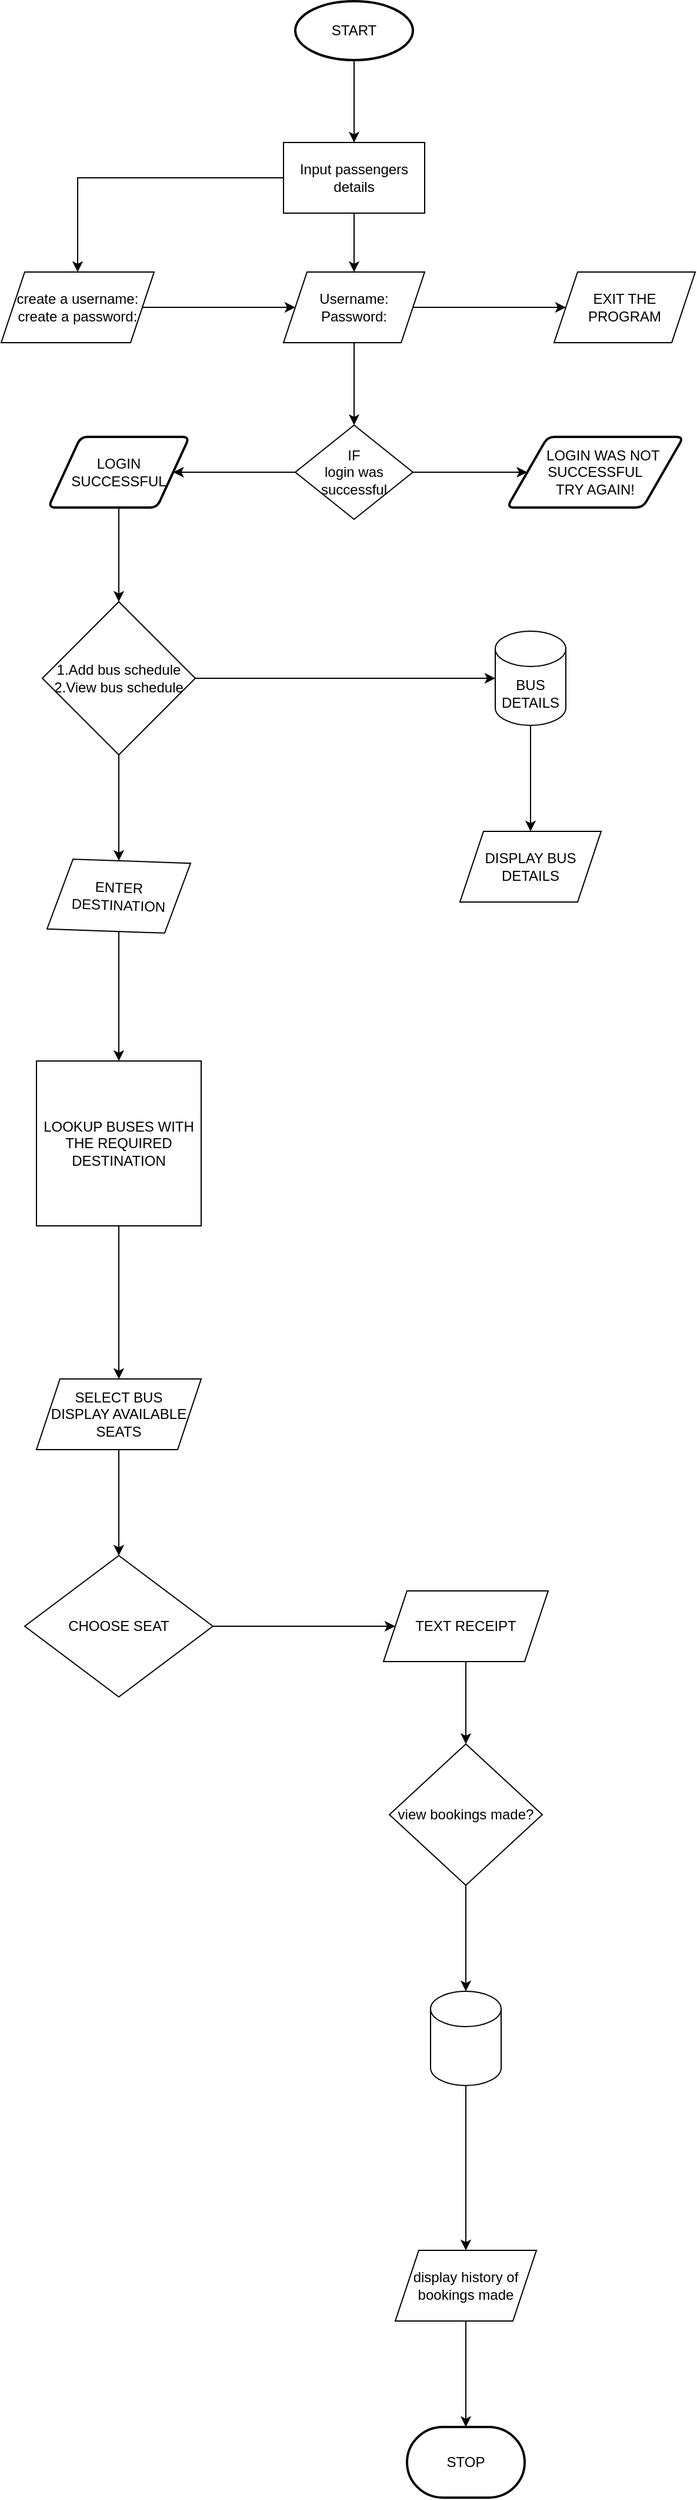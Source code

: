 <mxfile version="22.0.2" type="device">
  <diagram name="Page-1" id="4A0b5eOWH3Jw-ID7cukP">
    <mxGraphModel dx="844" dy="516" grid="1" gridSize="10" guides="1" tooltips="1" connect="1" arrows="1" fold="1" page="1" pageScale="1" pageWidth="850" pageHeight="1100" math="0" shadow="0">
      <root>
        <mxCell id="0" />
        <mxCell id="1" parent="0" />
        <mxCell id="NyuAY_UwFsKjLJzl8jef-8" value="" style="edgeStyle=orthogonalEdgeStyle;rounded=0;orthogonalLoop=1;jettySize=auto;html=1;" parent="1" source="NyuAY_UwFsKjLJzl8jef-2" target="NyuAY_UwFsKjLJzl8jef-3" edge="1">
          <mxGeometry relative="1" as="geometry" />
        </mxCell>
        <mxCell id="NyuAY_UwFsKjLJzl8jef-2" value="START" style="strokeWidth=2;html=1;shape=mxgraph.flowchart.start_1;whiteSpace=wrap;" parent="1" vertex="1">
          <mxGeometry x="350" y="10" width="100" height="50" as="geometry" />
        </mxCell>
        <mxCell id="NyuAY_UwFsKjLJzl8jef-9" value="" style="edgeStyle=orthogonalEdgeStyle;rounded=0;orthogonalLoop=1;jettySize=auto;html=1;" parent="1" source="NyuAY_UwFsKjLJzl8jef-3" target="NyuAY_UwFsKjLJzl8jef-4" edge="1">
          <mxGeometry relative="1" as="geometry" />
        </mxCell>
        <mxCell id="NyuAY_UwFsKjLJzl8jef-12" style="edgeStyle=orthogonalEdgeStyle;rounded=0;orthogonalLoop=1;jettySize=auto;html=1;entryX=0.5;entryY=0;entryDx=0;entryDy=0;" parent="1" source="NyuAY_UwFsKjLJzl8jef-3" target="NyuAY_UwFsKjLJzl8jef-6" edge="1">
          <mxGeometry relative="1" as="geometry" />
        </mxCell>
        <mxCell id="NyuAY_UwFsKjLJzl8jef-3" value="Input passengers details" style="rounded=0;whiteSpace=wrap;html=1;" parent="1" vertex="1">
          <mxGeometry x="340" y="130" width="120" height="60" as="geometry" />
        </mxCell>
        <mxCell id="NyuAY_UwFsKjLJzl8jef-11" value="" style="edgeStyle=orthogonalEdgeStyle;rounded=0;orthogonalLoop=1;jettySize=auto;html=1;" parent="1" source="NyuAY_UwFsKjLJzl8jef-4" target="NyuAY_UwFsKjLJzl8jef-5" edge="1">
          <mxGeometry relative="1" as="geometry" />
        </mxCell>
        <mxCell id="NyuAY_UwFsKjLJzl8jef-14" value="" style="edgeStyle=orthogonalEdgeStyle;rounded=0;orthogonalLoop=1;jettySize=auto;html=1;" parent="1" source="NyuAY_UwFsKjLJzl8jef-4" target="NyuAY_UwFsKjLJzl8jef-13" edge="1">
          <mxGeometry relative="1" as="geometry" />
        </mxCell>
        <mxCell id="NyuAY_UwFsKjLJzl8jef-4" value="Username:&lt;br&gt;Password:" style="shape=parallelogram;perimeter=parallelogramPerimeter;whiteSpace=wrap;html=1;fixedSize=1;" parent="1" vertex="1">
          <mxGeometry x="340" y="240" width="120" height="60" as="geometry" />
        </mxCell>
        <mxCell id="NyuAY_UwFsKjLJzl8jef-5" value="EXIT THE PROGRAM" style="shape=parallelogram;perimeter=parallelogramPerimeter;whiteSpace=wrap;html=1;fixedSize=1;" parent="1" vertex="1">
          <mxGeometry x="570" y="240" width="120" height="60" as="geometry" />
        </mxCell>
        <mxCell id="NyuAY_UwFsKjLJzl8jef-10" value="" style="edgeStyle=orthogonalEdgeStyle;rounded=0;orthogonalLoop=1;jettySize=auto;html=1;" parent="1" source="NyuAY_UwFsKjLJzl8jef-6" target="NyuAY_UwFsKjLJzl8jef-4" edge="1">
          <mxGeometry relative="1" as="geometry" />
        </mxCell>
        <mxCell id="NyuAY_UwFsKjLJzl8jef-6" value="create a username:&lt;br&gt;create a password:" style="shape=parallelogram;perimeter=parallelogramPerimeter;whiteSpace=wrap;html=1;fixedSize=1;" parent="1" vertex="1">
          <mxGeometry x="100" y="240" width="130" height="60" as="geometry" />
        </mxCell>
        <mxCell id="fmbYREmsknsCUDOe33-p-1" value="" style="edgeStyle=orthogonalEdgeStyle;rounded=0;orthogonalLoop=1;jettySize=auto;html=1;" edge="1" parent="1" source="NyuAY_UwFsKjLJzl8jef-13" target="NyuAY_UwFsKjLJzl8jef-17">
          <mxGeometry relative="1" as="geometry" />
        </mxCell>
        <mxCell id="fmbYREmsknsCUDOe33-p-2" value="" style="edgeStyle=orthogonalEdgeStyle;rounded=0;orthogonalLoop=1;jettySize=auto;html=1;" edge="1" parent="1" source="NyuAY_UwFsKjLJzl8jef-13" target="NyuAY_UwFsKjLJzl8jef-15">
          <mxGeometry relative="1" as="geometry" />
        </mxCell>
        <mxCell id="NyuAY_UwFsKjLJzl8jef-13" value="IF &lt;br&gt;login was successful" style="rhombus;whiteSpace=wrap;html=1;" parent="1" vertex="1">
          <mxGeometry x="350" y="370" width="100" height="80" as="geometry" />
        </mxCell>
        <mxCell id="fmbYREmsknsCUDOe33-p-24" value="" style="edgeStyle=orthogonalEdgeStyle;rounded=0;orthogonalLoop=1;jettySize=auto;html=1;" edge="1" parent="1" source="NyuAY_UwFsKjLJzl8jef-15" target="fmbYREmsknsCUDOe33-p-3">
          <mxGeometry relative="1" as="geometry" />
        </mxCell>
        <mxCell id="NyuAY_UwFsKjLJzl8jef-15" value="LOGIN SUCCESSFUL" style="shape=parallelogram;html=1;strokeWidth=2;perimeter=parallelogramPerimeter;whiteSpace=wrap;rounded=1;arcSize=12;size=0.23;" parent="1" vertex="1">
          <mxGeometry x="140" y="380" width="120" height="60" as="geometry" />
        </mxCell>
        <mxCell id="NyuAY_UwFsKjLJzl8jef-17" value="&amp;nbsp; &amp;nbsp; LOGIN WAS NOT SUCCESSFUL&lt;br&gt;TRY AGAIN!" style="shape=parallelogram;html=1;strokeWidth=2;perimeter=parallelogramPerimeter;whiteSpace=wrap;rounded=1;arcSize=12;size=0.23;" parent="1" vertex="1">
          <mxGeometry x="530" y="380" width="150" height="60" as="geometry" />
        </mxCell>
        <mxCell id="fmbYREmsknsCUDOe33-p-6" value="" style="edgeStyle=orthogonalEdgeStyle;rounded=0;orthogonalLoop=1;jettySize=auto;html=1;" edge="1" parent="1" source="fmbYREmsknsCUDOe33-p-3" target="fmbYREmsknsCUDOe33-p-4">
          <mxGeometry relative="1" as="geometry" />
        </mxCell>
        <mxCell id="fmbYREmsknsCUDOe33-p-7" style="edgeStyle=orthogonalEdgeStyle;rounded=0;orthogonalLoop=1;jettySize=auto;html=1;" edge="1" parent="1" source="fmbYREmsknsCUDOe33-p-3" target="fmbYREmsknsCUDOe33-p-5">
          <mxGeometry relative="1" as="geometry" />
        </mxCell>
        <mxCell id="fmbYREmsknsCUDOe33-p-3" value="1.Add bus schedule&lt;br&gt;2.View bus schedule" style="rhombus;whiteSpace=wrap;html=1;" vertex="1" parent="1">
          <mxGeometry x="135" y="520" width="130" height="130" as="geometry" />
        </mxCell>
        <mxCell id="fmbYREmsknsCUDOe33-p-9" value="" style="edgeStyle=orthogonalEdgeStyle;rounded=0;orthogonalLoop=1;jettySize=auto;html=1;" edge="1" parent="1" source="fmbYREmsknsCUDOe33-p-4" target="fmbYREmsknsCUDOe33-p-8">
          <mxGeometry relative="1" as="geometry" />
        </mxCell>
        <mxCell id="fmbYREmsknsCUDOe33-p-4" value="ENTER DESTINATION" style="shape=parallelogram;perimeter=parallelogramPerimeter;whiteSpace=wrap;html=1;fixedSize=1;rotation=2;" vertex="1" parent="1">
          <mxGeometry x="140" y="740" width="120" height="60" as="geometry" />
        </mxCell>
        <mxCell id="fmbYREmsknsCUDOe33-p-29" value="" style="edgeStyle=orthogonalEdgeStyle;rounded=0;orthogonalLoop=1;jettySize=auto;html=1;" edge="1" parent="1" source="fmbYREmsknsCUDOe33-p-5" target="fmbYREmsknsCUDOe33-p-28">
          <mxGeometry relative="1" as="geometry" />
        </mxCell>
        <mxCell id="fmbYREmsknsCUDOe33-p-5" value="BUS DETAILS" style="shape=cylinder3;whiteSpace=wrap;html=1;boundedLbl=1;backgroundOutline=1;size=15;" vertex="1" parent="1">
          <mxGeometry x="520" y="545" width="60" height="80" as="geometry" />
        </mxCell>
        <mxCell id="fmbYREmsknsCUDOe33-p-11" value="" style="edgeStyle=orthogonalEdgeStyle;rounded=0;orthogonalLoop=1;jettySize=auto;html=1;" edge="1" parent="1" source="fmbYREmsknsCUDOe33-p-8" target="fmbYREmsknsCUDOe33-p-10">
          <mxGeometry relative="1" as="geometry" />
        </mxCell>
        <mxCell id="fmbYREmsknsCUDOe33-p-8" value="LOOKUP BUSES WITH THE REQUIRED DESTINATION" style="whiteSpace=wrap;html=1;aspect=fixed;" vertex="1" parent="1">
          <mxGeometry x="130" y="910" width="140" height="140" as="geometry" />
        </mxCell>
        <mxCell id="fmbYREmsknsCUDOe33-p-13" value="" style="edgeStyle=orthogonalEdgeStyle;rounded=0;orthogonalLoop=1;jettySize=auto;html=1;" edge="1" parent="1" source="fmbYREmsknsCUDOe33-p-10" target="fmbYREmsknsCUDOe33-p-12">
          <mxGeometry relative="1" as="geometry" />
        </mxCell>
        <mxCell id="fmbYREmsknsCUDOe33-p-10" value="SELECT BUS&lt;br&gt;DISPLAY AVAILABLE SEATS" style="shape=parallelogram;perimeter=parallelogramPerimeter;whiteSpace=wrap;html=1;fixedSize=1;" vertex="1" parent="1">
          <mxGeometry x="130" y="1180" width="140" height="60" as="geometry" />
        </mxCell>
        <mxCell id="fmbYREmsknsCUDOe33-p-15" value="" style="edgeStyle=orthogonalEdgeStyle;rounded=0;orthogonalLoop=1;jettySize=auto;html=1;" edge="1" parent="1" source="fmbYREmsknsCUDOe33-p-12" target="fmbYREmsknsCUDOe33-p-14">
          <mxGeometry relative="1" as="geometry" />
        </mxCell>
        <mxCell id="fmbYREmsknsCUDOe33-p-12" value="CHOOSE SEAT" style="rhombus;whiteSpace=wrap;html=1;" vertex="1" parent="1">
          <mxGeometry x="120" y="1330" width="160" height="120" as="geometry" />
        </mxCell>
        <mxCell id="fmbYREmsknsCUDOe33-p-17" value="" style="edgeStyle=orthogonalEdgeStyle;rounded=0;orthogonalLoop=1;jettySize=auto;html=1;" edge="1" parent="1" source="fmbYREmsknsCUDOe33-p-14" target="fmbYREmsknsCUDOe33-p-16">
          <mxGeometry relative="1" as="geometry" />
        </mxCell>
        <mxCell id="fmbYREmsknsCUDOe33-p-14" value="TEXT RECEIPT" style="shape=parallelogram;perimeter=parallelogramPerimeter;whiteSpace=wrap;html=1;fixedSize=1;" vertex="1" parent="1">
          <mxGeometry x="425" y="1360" width="140" height="60" as="geometry" />
        </mxCell>
        <mxCell id="fmbYREmsknsCUDOe33-p-21" value="" style="edgeStyle=orthogonalEdgeStyle;rounded=0;orthogonalLoop=1;jettySize=auto;html=1;" edge="1" parent="1" source="fmbYREmsknsCUDOe33-p-16" target="fmbYREmsknsCUDOe33-p-18">
          <mxGeometry relative="1" as="geometry" />
        </mxCell>
        <mxCell id="fmbYREmsknsCUDOe33-p-16" value="view bookings made?" style="rhombus;whiteSpace=wrap;html=1;" vertex="1" parent="1">
          <mxGeometry x="430" y="1490" width="130" height="120" as="geometry" />
        </mxCell>
        <mxCell id="fmbYREmsknsCUDOe33-p-20" value="" style="edgeStyle=orthogonalEdgeStyle;rounded=0;orthogonalLoop=1;jettySize=auto;html=1;" edge="1" parent="1" source="fmbYREmsknsCUDOe33-p-18" target="fmbYREmsknsCUDOe33-p-19">
          <mxGeometry relative="1" as="geometry" />
        </mxCell>
        <mxCell id="fmbYREmsknsCUDOe33-p-18" value="" style="shape=cylinder3;whiteSpace=wrap;html=1;boundedLbl=1;backgroundOutline=1;size=15;" vertex="1" parent="1">
          <mxGeometry x="465" y="1700" width="60" height="80" as="geometry" />
        </mxCell>
        <mxCell id="fmbYREmsknsCUDOe33-p-23" value="" style="edgeStyle=orthogonalEdgeStyle;rounded=0;orthogonalLoop=1;jettySize=auto;html=1;" edge="1" parent="1" source="fmbYREmsknsCUDOe33-p-19" target="fmbYREmsknsCUDOe33-p-22">
          <mxGeometry relative="1" as="geometry" />
        </mxCell>
        <mxCell id="fmbYREmsknsCUDOe33-p-19" value="display history of bookings made" style="shape=parallelogram;perimeter=parallelogramPerimeter;whiteSpace=wrap;html=1;fixedSize=1;" vertex="1" parent="1">
          <mxGeometry x="435" y="1920" width="120" height="60" as="geometry" />
        </mxCell>
        <mxCell id="fmbYREmsknsCUDOe33-p-22" value="STOP" style="strokeWidth=2;html=1;shape=mxgraph.flowchart.terminator;whiteSpace=wrap;" vertex="1" parent="1">
          <mxGeometry x="445" y="2070" width="100" height="60" as="geometry" />
        </mxCell>
        <mxCell id="fmbYREmsknsCUDOe33-p-28" value="DISPLAY BUS DETAILS" style="shape=parallelogram;perimeter=parallelogramPerimeter;whiteSpace=wrap;html=1;fixedSize=1;" vertex="1" parent="1">
          <mxGeometry x="490" y="715" width="120" height="60" as="geometry" />
        </mxCell>
      </root>
    </mxGraphModel>
  </diagram>
</mxfile>
